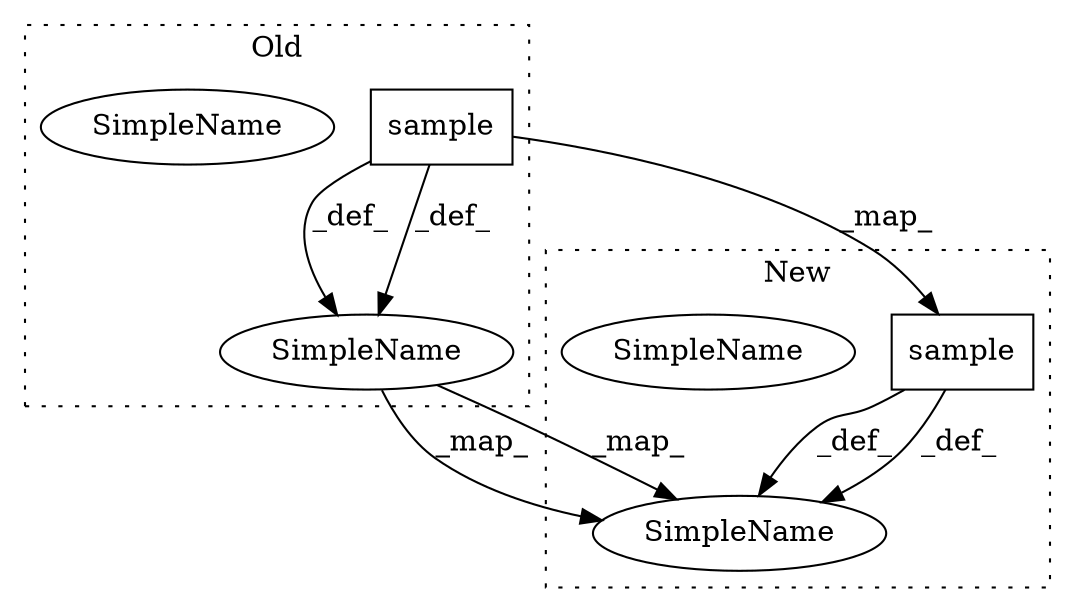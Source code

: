 digraph G {
subgraph cluster0 {
1 [label="sample" a="32" s="433,450" l="7,1" shape="box"];
3 [label="SimpleName" a="42" s="420" l="7" shape="ellipse"];
6 [label="SimpleName" a="42" s="420" l="7" shape="ellipse"];
label = "Old";
style="dotted";
}
subgraph cluster1 {
2 [label="sample" a="32" s="381,398" l="7,1" shape="box"];
4 [label="SimpleName" a="42" s="351" l="7" shape="ellipse"];
5 [label="SimpleName" a="42" s="351" l="7" shape="ellipse"];
label = "New";
style="dotted";
}
1 -> 2 [label="_map_"];
1 -> 6 [label="_def_"];
1 -> 6 [label="_def_"];
2 -> 5 [label="_def_"];
2 -> 5 [label="_def_"];
6 -> 5 [label="_map_"];
6 -> 5 [label="_map_"];
}